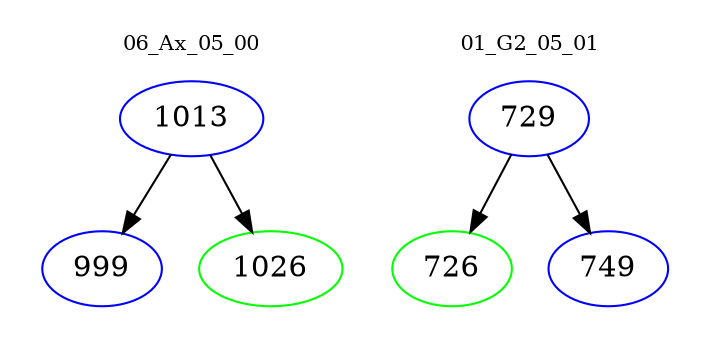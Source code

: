 digraph{
subgraph cluster_0 {
color = white
label = "06_Ax_05_00";
fontsize=10;
T0_1013 [label="1013", color="blue"]
T0_1013 -> T0_999 [color="black"]
T0_999 [label="999", color="blue"]
T0_1013 -> T0_1026 [color="black"]
T0_1026 [label="1026", color="green"]
}
subgraph cluster_1 {
color = white
label = "01_G2_05_01";
fontsize=10;
T1_729 [label="729", color="blue"]
T1_729 -> T1_726 [color="black"]
T1_726 [label="726", color="green"]
T1_729 -> T1_749 [color="black"]
T1_749 [label="749", color="blue"]
}
}
